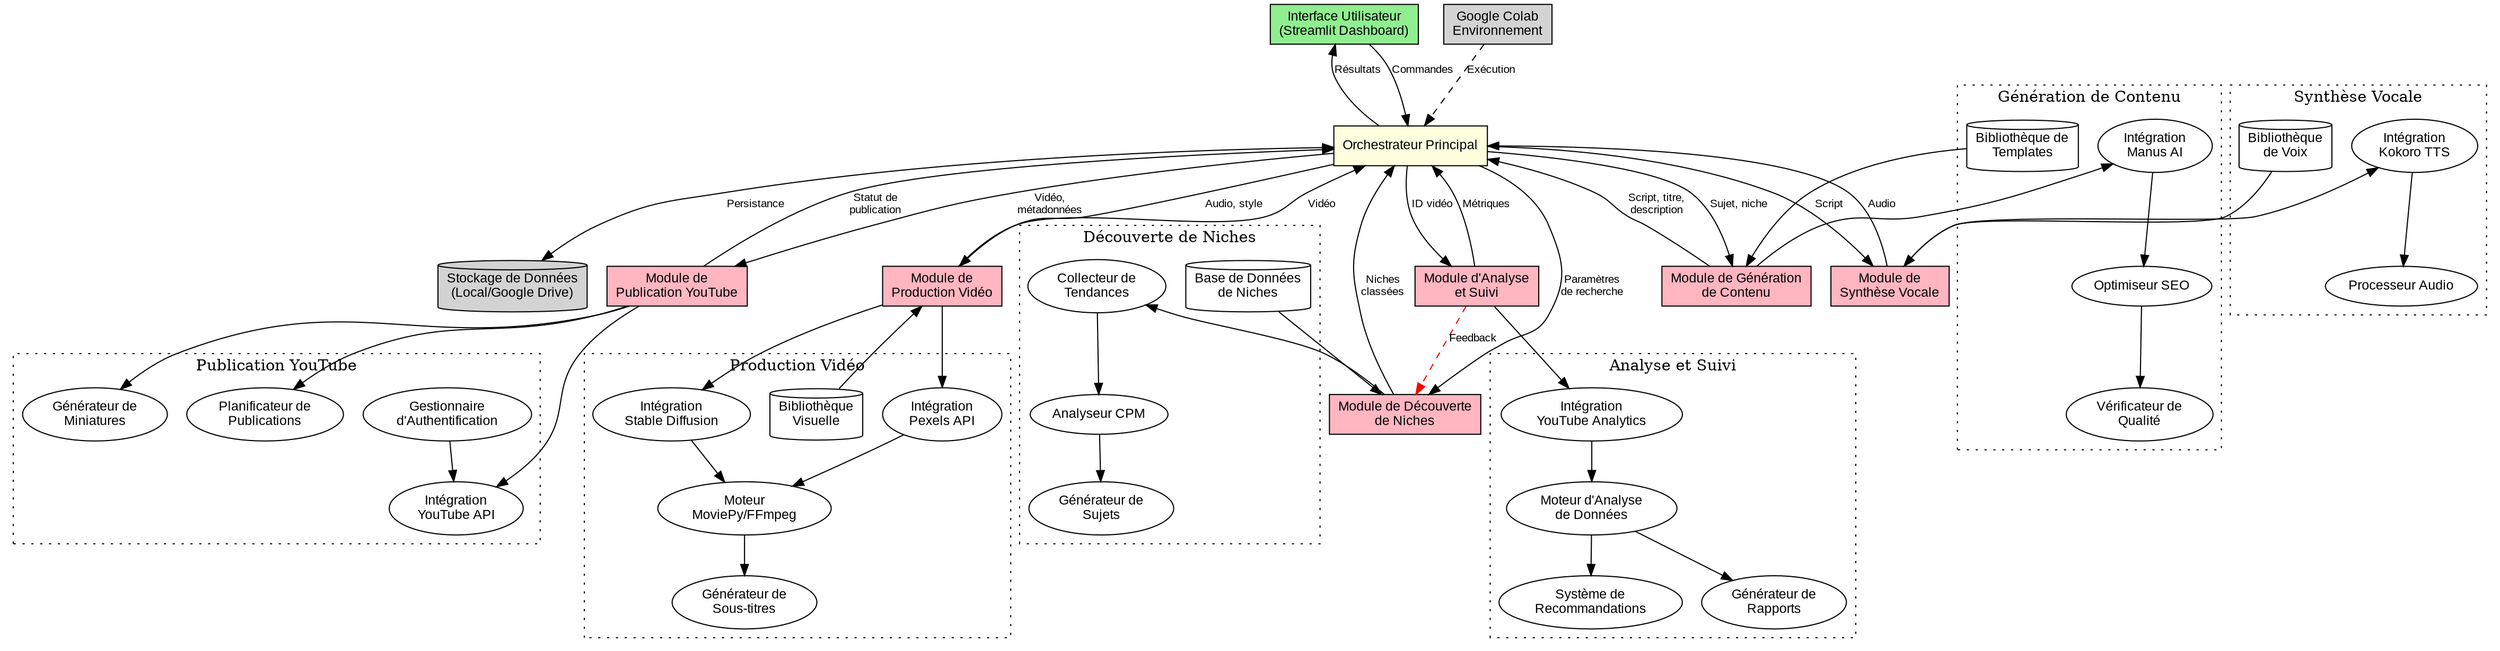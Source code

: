 digraph AutoTubeCPM {
    // Configuration du graphe
    rankdir=TB;
    node [shape=box, style=filled, fillcolor=lightblue, fontname="Arial", fontsize=12];
    edge [fontname="Arial", fontsize=10];
    
    // Définition des nœuds principaux
    UI [label="Interface Utilisateur\n(Streamlit Dashboard)", fillcolor=lightgreen];
    Orchestrator [label="Orchestrateur Principal", fillcolor=lightyellow];
    
    // Modules fonctionnels
    NicheDiscovery [label="Module de Découverte\nde Niches", fillcolor=lightpink];
    ContentGen [label="Module de Génération\nde Contenu", fillcolor=lightpink];
    TTS [label="Module de\nSynthèse Vocale", fillcolor=lightpink];
    VideoProduction [label="Module de\nProduction Vidéo", fillcolor=lightpink];
    YouTubePublish [label="Module de\nPublication YouTube", fillcolor=lightpink];
    Analytics [label="Module d'Analyse\net Suivi", fillcolor=lightpink];
    
    // Sous-composants
    subgraph cluster_niche {
        label="Découverte de Niches";
        style=dotted;
        TrendCollector [label="Collecteur de\nTendances", shape=ellipse, fillcolor=white];
        CPMAnalyzer [label="Analyseur CPM", shape=ellipse, fillcolor=white];
        TopicGenerator [label="Générateur de\nSujets", shape=ellipse, fillcolor=white];
        NicheDB [label="Base de Données\nde Niches", shape=cylinder, fillcolor=white];
    }
    
    subgraph cluster_content {
        label="Génération de Contenu";
        style=dotted;
        ManusAI [label="Intégration\nManus AI", shape=ellipse, fillcolor=white];
        SEOOptimizer [label="Optimiseur SEO", shape=ellipse, fillcolor=white];
        ContentQuality [label="Vérificateur de\nQualité", shape=ellipse, fillcolor=white];
        Templates [label="Bibliothèque de\nTemplates", shape=cylinder, fillcolor=white];
    }
    
    subgraph cluster_tts {
        label="Synthèse Vocale";
        style=dotted;
        KokoroTTS [label="Intégration\nKokoro TTS", shape=ellipse, fillcolor=white];
        AudioProcessor [label="Processeur Audio", shape=ellipse, fillcolor=white];
        VoiceLibrary [label="Bibliothèque\nde Voix", shape=cylinder, fillcolor=white];
    }
    
    subgraph cluster_video {
        label="Production Vidéo";
        style=dotted;
        PexelsAPI [label="Intégration\nPexels API", shape=ellipse, fillcolor=white];
        StableDiffusion [label="Intégration\nStable Diffusion", shape=ellipse, fillcolor=white];
        MoviePyEngine [label="Moteur\nMoviePy/FFmpeg", shape=ellipse, fillcolor=white];
        SubtitleGen [label="Générateur de\nSous-titres", shape=ellipse, fillcolor=white];
        VisualLibrary [label="Bibliothèque\nVisuelle", shape=cylinder, fillcolor=white];
    }
    
    subgraph cluster_youtube {
        label="Publication YouTube";
        style=dotted;
        YouTubeAPI [label="Intégration\nYouTube API", shape=ellipse, fillcolor=white];
        AuthManager [label="Gestionnaire\nd'Authentification", shape=ellipse, fillcolor=white];
        Scheduler [label="Planificateur de\nPublications", shape=ellipse, fillcolor=white];
        ThumbnailGen [label="Générateur de\nMiniatures", shape=ellipse, fillcolor=white];
    }
    
    subgraph cluster_analytics {
        label="Analyse et Suivi";
        style=dotted;
        AnalyticsAPI [label="Intégration\nYouTube Analytics", shape=ellipse, fillcolor=white];
        DataEngine [label="Moteur d'Analyse\nde Données", shape=ellipse, fillcolor=white];
        ReportGen [label="Générateur de\nRapports", shape=ellipse, fillcolor=white];
        RecommendSystem [label="Système de\nRecommandations", shape=ellipse, fillcolor=white];
    }
    
    // Connexions principales
    UI -> Orchestrator [label="Commandes"];
    Orchestrator -> UI [label="Résultats"];
    
    Orchestrator -> NicheDiscovery [label="Paramètres\nde recherche"];
    NicheDiscovery -> Orchestrator [label="Niches\nclassées"];
    
    Orchestrator -> ContentGen [label="Sujet, niche"];
    ContentGen -> Orchestrator [label="Script, titre,\ndescription"];
    
    Orchestrator -> TTS [label="Script"];
    TTS -> Orchestrator [label="Audio"];
    
    Orchestrator -> VideoProduction [label="Audio, style"];
    VideoProduction -> Orchestrator [label="Vidéo"];
    
    Orchestrator -> YouTubePublish [label="Vidéo,\nmétadonnées"];
    YouTubePublish -> Orchestrator [label="Statut de\npublication"];
    
    Orchestrator -> Analytics [label="ID vidéo"];
    Analytics -> Orchestrator [label="Métriques"];
    
    // Boucle de rétroaction
    Analytics -> NicheDiscovery [label="Feedback", style=dashed, color=red];
    
    // Connexions internes des sous-composants
    NicheDiscovery -> TrendCollector;
    TrendCollector -> CPMAnalyzer;
    CPMAnalyzer -> TopicGenerator;
    NicheDB -> NicheDiscovery;
    
    ContentGen -> ManusAI;
    ManusAI -> SEOOptimizer;
    SEOOptimizer -> ContentQuality;
    Templates -> ContentGen;
    
    TTS -> KokoroTTS;
    KokoroTTS -> AudioProcessor;
    VoiceLibrary -> TTS;
    
    VideoProduction -> PexelsAPI;
    VideoProduction -> StableDiffusion;
    PexelsAPI -> MoviePyEngine;
    StableDiffusion -> MoviePyEngine;
    MoviePyEngine -> SubtitleGen;
    VisualLibrary -> VideoProduction;
    
    YouTubePublish -> YouTubeAPI;
    AuthManager -> YouTubeAPI;
    YouTubePublish -> Scheduler;
    YouTubePublish -> ThumbnailGen;
    
    Analytics -> AnalyticsAPI;
    AnalyticsAPI -> DataEngine;
    DataEngine -> ReportGen;
    DataEngine -> RecommendSystem;
    
    // Intégration Google Colab
    Colab [label="Google Colab\nEnvironnement", shape=cloud, fillcolor=lightgrey];
    Colab -> Orchestrator [label="Exécution", style=dashed];
    
    // Stockage de données
    DataStorage [label="Stockage de Données\n(Local/Google Drive)", shape=cylinder, fillcolor=lightgrey];
    Orchestrator -> DataStorage [dir=both, label="Persistance"];
}
